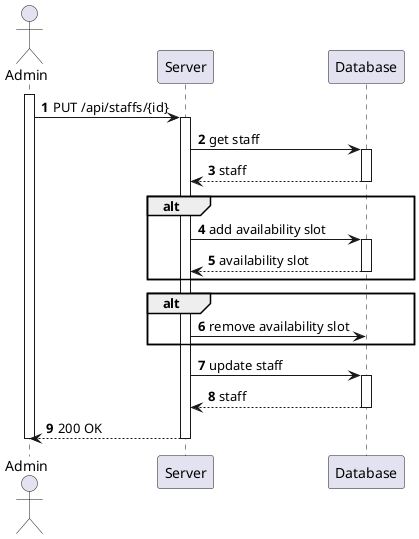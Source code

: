 @startuml process-view
autonumber

actor "Admin" as adm
participant "Server" as srv
participant "Database" as db

activate adm
    adm -> srv : PUT /api/staffs/{id}
    activate srv
        srv -> db : get staff
        activate db
            db --> srv : staff
        deactivate db
alt
        srv -> db : add availability slot
        activate db
            db --> srv : availability slot
        deactivate db
end alt
alt
        srv -> db : remove availability slot
end alt
        srv -> db : update staff
        activate db
            db --> srv : staff
        deactivate db
        srv --> adm : 200 OK
    deactivate srv
deactivate adm


@enduml